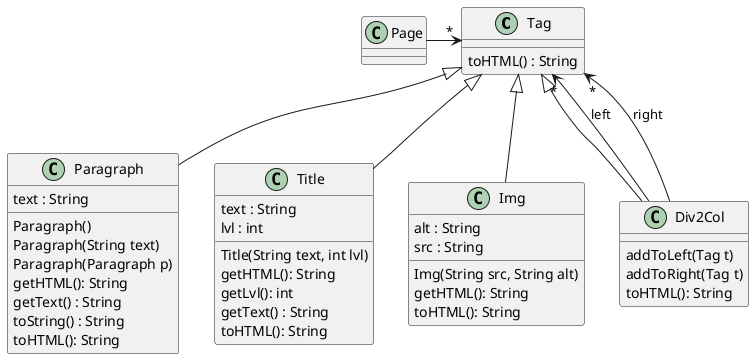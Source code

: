 @startuml

class Tag {
    toHTML() : String
}

class Paragraph {
    text : String
    Paragraph()
    Paragraph(String text)
    Paragraph(Paragraph p)
    getHTML(): String
    getText() : String
    toString() : String
    toHTML(): String
}

class Title {
    text : String
    lvl : int
    Title(String text, int lvl)
    getHTML(): String
    getLvl(): int
    getText() : String
    toHTML(): String
}


class Img {
    alt : String
    src : String
    Img(String src, String alt)
    getHTML(): String
    toHTML(): String
}


Tag <|-- Paragraph
Tag <|-- Title
Tag <|-- Img
Page -> "*" Tag

class Div2Col{
    addToLeft(Tag t)
    addToRight(Tag t)
    toHTML(): String
}

Tag <|-- Div2Col
Div2Col --> "*" Tag : left
Div2Col --> "*" Tag : right

@enduml